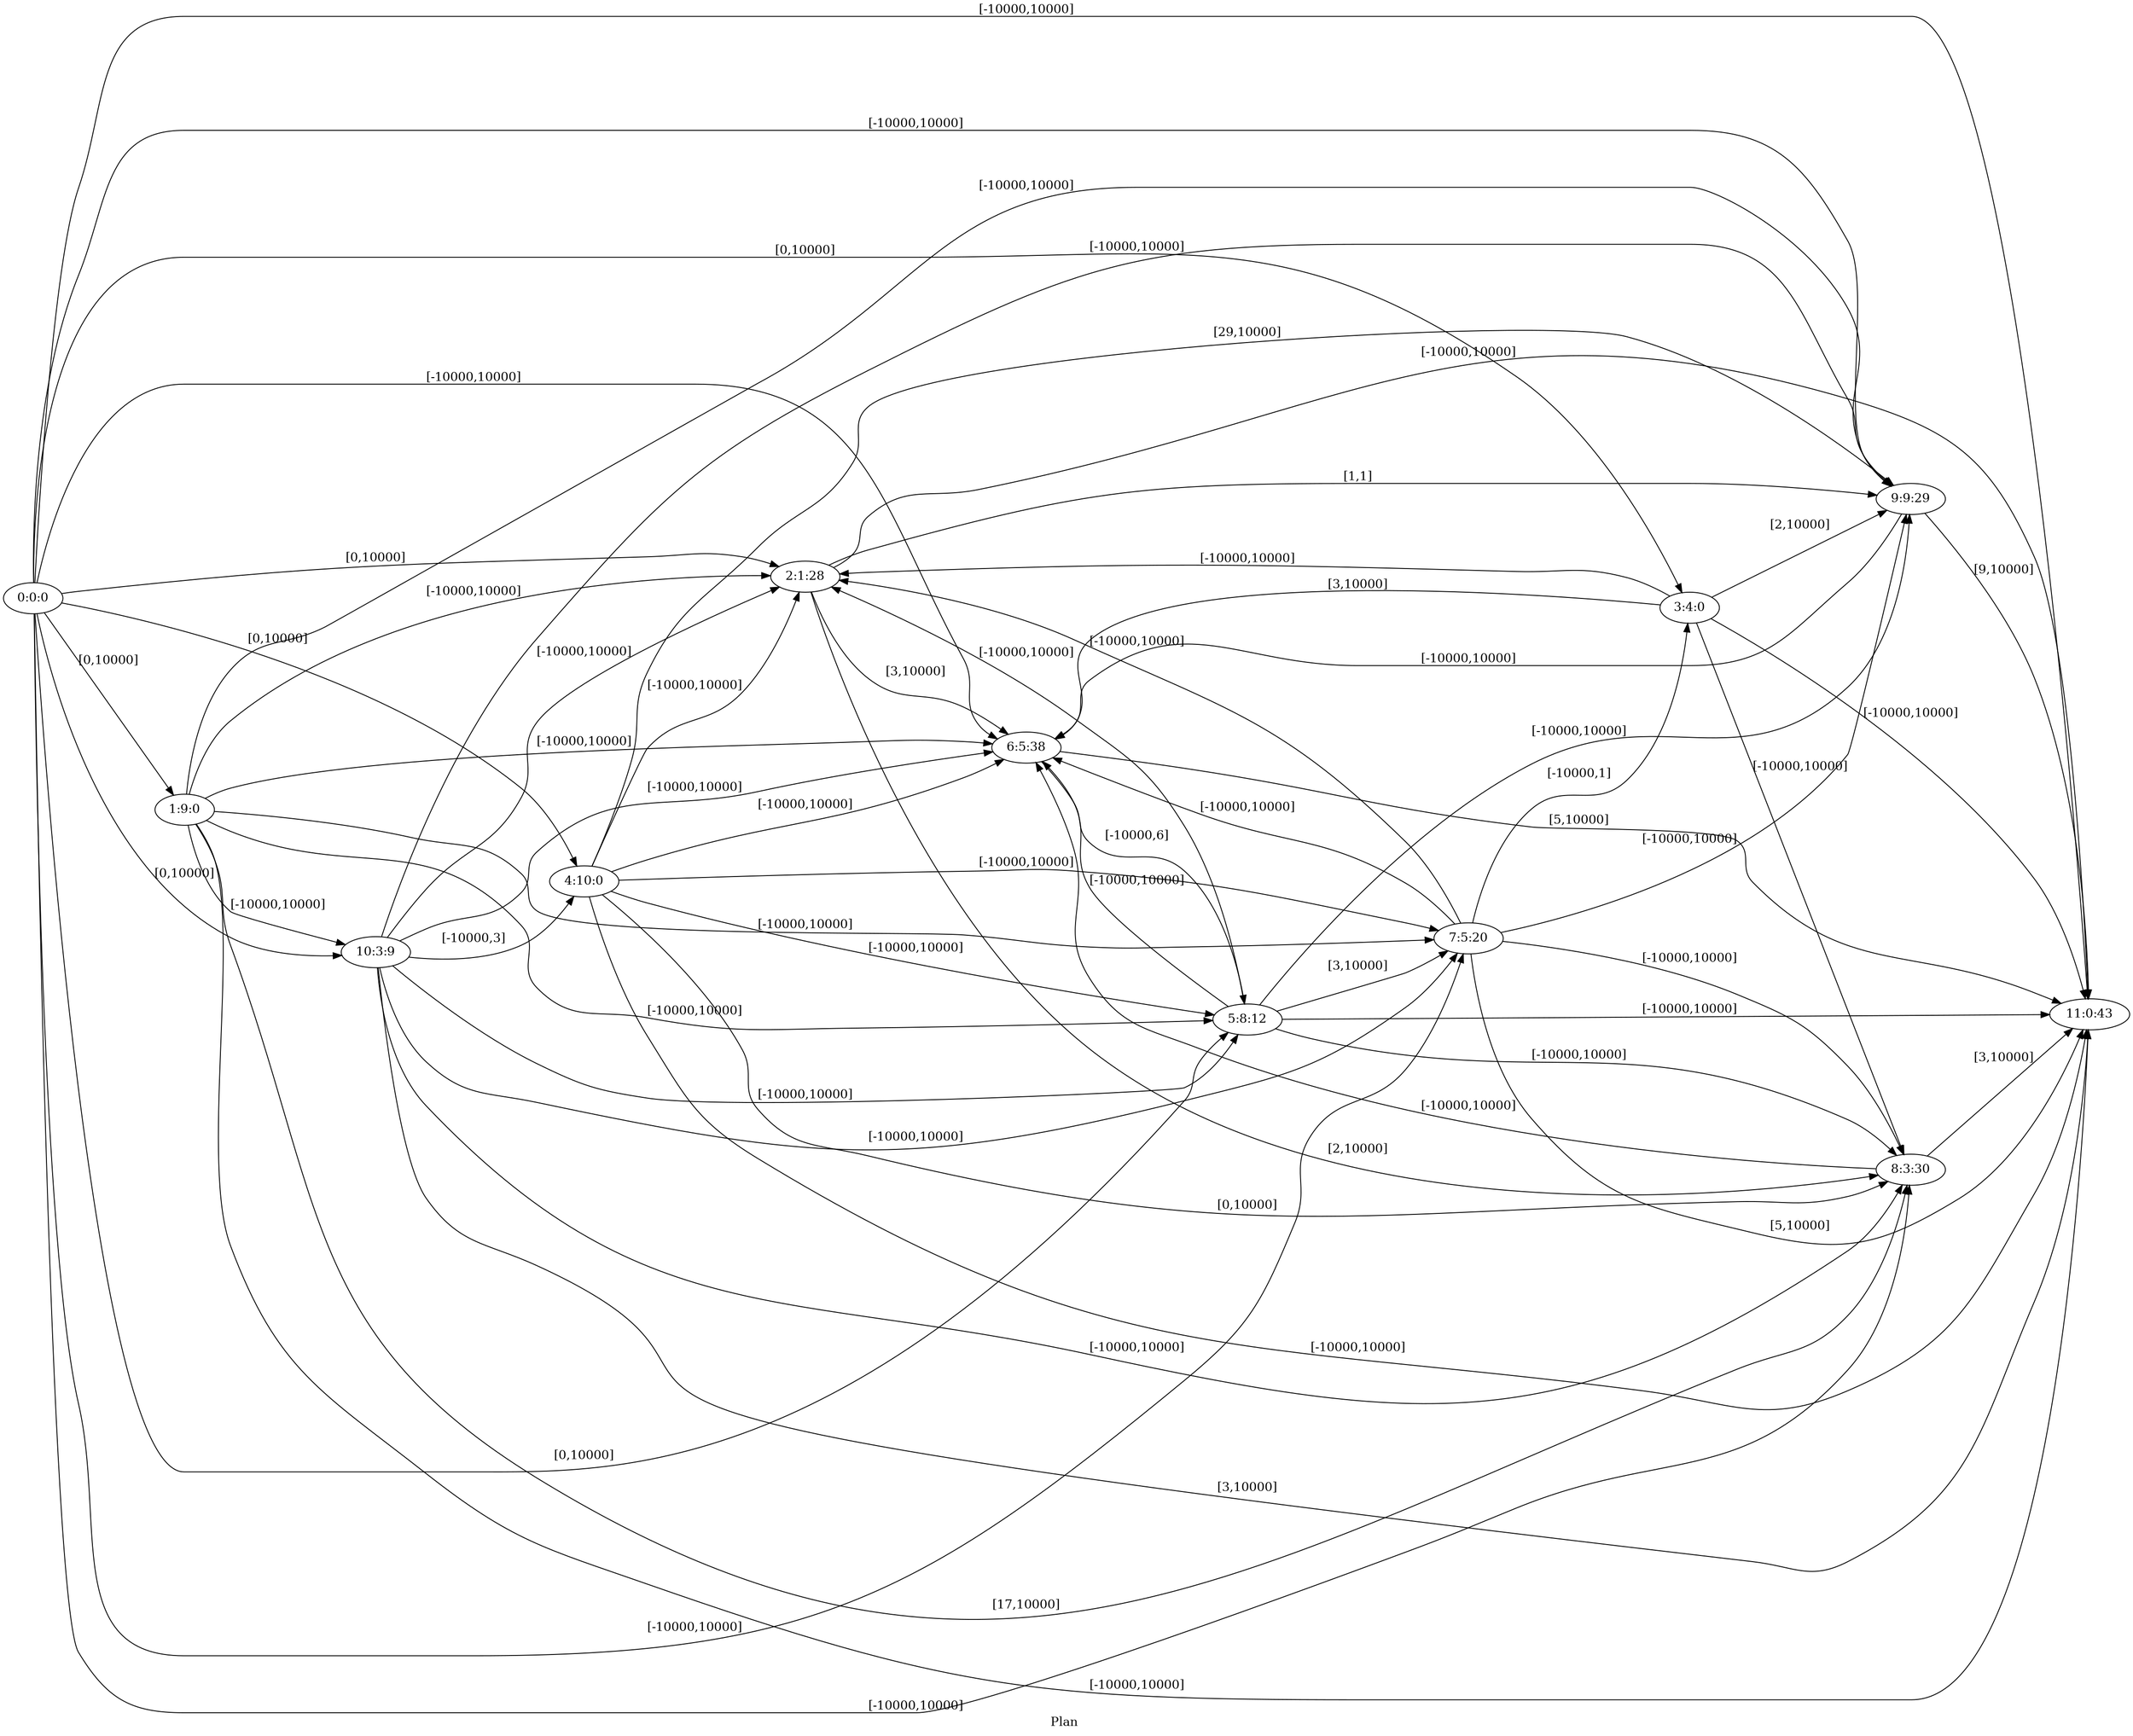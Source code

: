 digraph G {
 rankdir = LR;
 nodesep = .45; 
 size = 30;
label="Plan ";
 fldt = 0.787025;
"0:0:0"->"1:9:0"[ label = "[0,10000]"];
"0:0:0"->"2:1:28"[ label = "[0,10000]"];
"0:0:0"->"3:4:0"[ label = "[0,10000]"];
"0:0:0"->"4:10:0"[ label = "[0,10000]"];
"0:0:0"->"5:8:12"[ label = "[0,10000]"];
"0:0:0"->"6:5:38"[ label = "[-10000,10000]"];
"0:0:0"->"7:5:20"[ label = "[-10000,10000]"];
"0:0:0"->"8:3:30"[ label = "[-10000,10000]"];
"0:0:0"->"9:9:29"[ label = "[-10000,10000]"];
"0:0:0"->"10:3:9"[ label = "[0,10000]"];
"0:0:0"->"11:0:43"[ label = "[-10000,10000]"];
"1:9:0"->"2:1:28"[ label = "[-10000,10000]"];
"1:9:0"->"5:8:12"[ label = "[-10000,10000]"];
"1:9:0"->"6:5:38"[ label = "[-10000,10000]"];
"1:9:0"->"7:5:20"[ label = "[-10000,10000]"];
"1:9:0"->"8:3:30"[ label = "[17,10000]"];
"1:9:0"->"9:9:29"[ label = "[-10000,10000]"];
"1:9:0"->"10:3:9"[ label = "[-10000,10000]"];
"1:9:0"->"11:0:43"[ label = "[-10000,10000]"];
"2:1:28"->"6:5:38"[ label = "[3,10000]"];
"2:1:28"->"8:3:30"[ label = "[2,10000]"];
"2:1:28"->"9:9:29"[ label = "[1,1]"];
"2:1:28"->"11:0:43"[ label = "[-10000,10000]"];
"3:4:0"->"2:1:28"[ label = "[-10000,10000]"];
"3:4:0"->"6:5:38"[ label = "[3,10000]"];
"3:4:0"->"8:3:30"[ label = "[-10000,10000]"];
"3:4:0"->"9:9:29"[ label = "[2,10000]"];
"3:4:0"->"11:0:43"[ label = "[-10000,10000]"];
"4:10:0"->"2:1:28"[ label = "[-10000,10000]"];
"4:10:0"->"5:8:12"[ label = "[-10000,10000]"];
"4:10:0"->"6:5:38"[ label = "[-10000,10000]"];
"4:10:0"->"7:5:20"[ label = "[-10000,10000]"];
"4:10:0"->"8:3:30"[ label = "[0,10000]"];
"4:10:0"->"9:9:29"[ label = "[29,10000]"];
"4:10:0"->"11:0:43"[ label = "[-10000,10000]"];
"5:8:12"->"2:1:28"[ label = "[-10000,10000]"];
"5:8:12"->"6:5:38"[ label = "[-10000,10000]"];
"5:8:12"->"7:5:20"[ label = "[3,10000]"];
"5:8:12"->"8:3:30"[ label = "[-10000,10000]"];
"5:8:12"->"9:9:29"[ label = "[-10000,10000]"];
"5:8:12"->"11:0:43"[ label = "[-10000,10000]"];
"6:5:38"->"5:8:12"[ label = "[-10000,6]"];
"6:5:38"->"11:0:43"[ label = "[5,10000]"];
"7:5:20"->"2:1:28"[ label = "[-10000,10000]"];
"7:5:20"->"3:4:0"[ label = "[-10000,1]"];
"7:5:20"->"6:5:38"[ label = "[-10000,10000]"];
"7:5:20"->"8:3:30"[ label = "[-10000,10000]"];
"7:5:20"->"9:9:29"[ label = "[-10000,10000]"];
"7:5:20"->"11:0:43"[ label = "[5,10000]"];
"8:3:30"->"6:5:38"[ label = "[-10000,10000]"];
"8:3:30"->"11:0:43"[ label = "[3,10000]"];
"9:9:29"->"6:5:38"[ label = "[-10000,10000]"];
"9:9:29"->"11:0:43"[ label = "[9,10000]"];
"10:3:9"->"2:1:28"[ label = "[-10000,10000]"];
"10:3:9"->"4:10:0"[ label = "[-10000,3]"];
"10:3:9"->"5:8:12"[ label = "[-10000,10000]"];
"10:3:9"->"6:5:38"[ label = "[-10000,10000]"];
"10:3:9"->"7:5:20"[ label = "[-10000,10000]"];
"10:3:9"->"8:3:30"[ label = "[-10000,10000]"];
"10:3:9"->"9:9:29"[ label = "[-10000,10000]"];
"10:3:9"->"11:0:43"[ label = "[3,10000]"];
}
